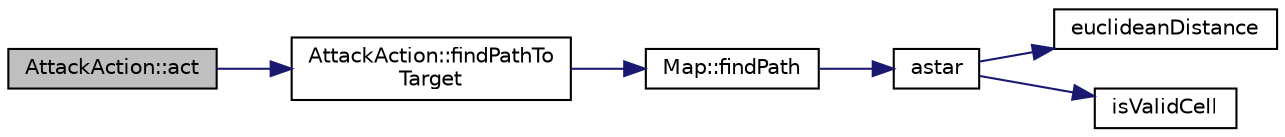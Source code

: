 digraph "AttackAction::act"
{
 // LATEX_PDF_SIZE
  edge [fontname="Helvetica",fontsize="10",labelfontname="Helvetica",labelfontsize="10"];
  node [fontname="Helvetica",fontsize="10",shape=record];
  rankdir="LR";
  Node1 [label="AttackAction::act",height=0.2,width=0.4,color="black", fillcolor="grey75", style="filled", fontcolor="black",tooltip="Attack functionality, which performs attacks against target and moves closer to the target if not in ..."];
  Node1 -> Node2 [color="midnightblue",fontsize="10",style="solid",fontname="Helvetica"];
  Node2 [label="AttackAction::findPathTo\lTarget",height=0.2,width=0.4,color="black", fillcolor="white", style="filled",URL="$classAttackAction.html#ac867c6e8d4ce94d908fad8c80a13eb5a",tooltip="Finds a path to the target."];
  Node2 -> Node3 [color="midnightblue",fontsize="10",style="solid",fontname="Helvetica"];
  Node3 [label="Map::findPath",height=0.2,width=0.4,color="black", fillcolor="white", style="filled",URL="$classMap.html#a693fa7c9f08dfb26f74afce62d795b59",tooltip="Finds a path from start to end."];
  Node3 -> Node4 [color="midnightblue",fontsize="10",style="solid",fontname="Helvetica"];
  Node4 [label="astar",height=0.2,width=0.4,color="black", fillcolor="white", style="filled",URL="$server_2src_2world_2Utils_8cpp.html#ac2a70af5436b8b68792d3d467a42cc98",tooltip="A-star algorithm made to work with the access map format. Allows diagonal movement and has a heuristi..."];
  Node4 -> Node5 [color="midnightblue",fontsize="10",style="solid",fontname="Helvetica"];
  Node5 [label="euclideanDistance",height=0.2,width=0.4,color="black", fillcolor="white", style="filled",URL="$server_2src_2world_2Utils_8cpp.html#a301851ebbe7e47130cde965d54a9b220",tooltip="Calculate the euclidean distance between two points."];
  Node4 -> Node6 [color="midnightblue",fontsize="10",style="solid",fontname="Helvetica"];
  Node6 [label="isValidCell",height=0.2,width=0.4,color="black", fillcolor="white", style="filled",URL="$server_2src_2world_2Utils_8cpp.html#a1e58627f4f02de892dd1d1931b08243f",tooltip="Check if cell is valid and accessible from given direction."];
}

